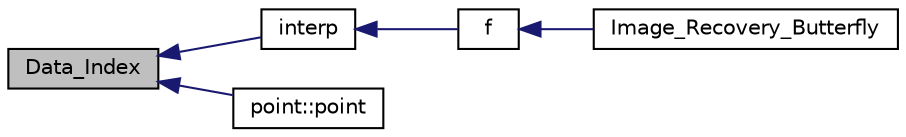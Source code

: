 digraph "Data_Index"
{
  edge [fontname="Helvetica",fontsize="10",labelfontname="Helvetica",labelfontsize="10"];
  node [fontname="Helvetica",fontsize="10",shape=record];
  rankdir="LR";
  Node28 [label="Data_Index",height=0.2,width=0.4,color="black", fillcolor="grey75", style="filled", fontcolor="black"];
  Node28 -> Node29 [dir="back",color="midnightblue",fontsize="10",style="solid",fontname="Helvetica"];
  Node29 [label="interp",height=0.2,width=0.4,color="black", fillcolor="white", style="filled",URL="$_target___generator_2_prototypes_8h.html#a1518bf2507ae0de796462fe244a92884"];
  Node29 -> Node30 [dir="back",color="midnightblue",fontsize="10",style="solid",fontname="Helvetica"];
  Node30 [label="f",height=0.2,width=0.4,color="black", fillcolor="white", style="filled",URL="$_target___generator_2_prototypes_8h.html#ad28d23d18460a766bace637017e0ffae",tooltip="!!!!!!!!!!!!!!!!!!!!!!!!!!!!!!!!!!!!!!!!!!!!!!!!!!!!!!!!!!!!// "];
  Node30 -> Node31 [dir="back",color="midnightblue",fontsize="10",style="solid",fontname="Helvetica"];
  Node31 [label="Image_Recovery_Butterfly",height=0.2,width=0.4,color="black", fillcolor="white", style="filled",URL="$_image___recovery_8h.html#a8f37a34ded6bb41f2a734c1218ef0dc7"];
  Node28 -> Node32 [dir="back",color="midnightblue",fontsize="10",style="solid",fontname="Helvetica"];
  Node32 [label="point::point",height=0.2,width=0.4,color="black", fillcolor="white", style="filled",URL="$classpoint.html#a35a81eb47d874ab0ad36577aad5fc464"];
}
